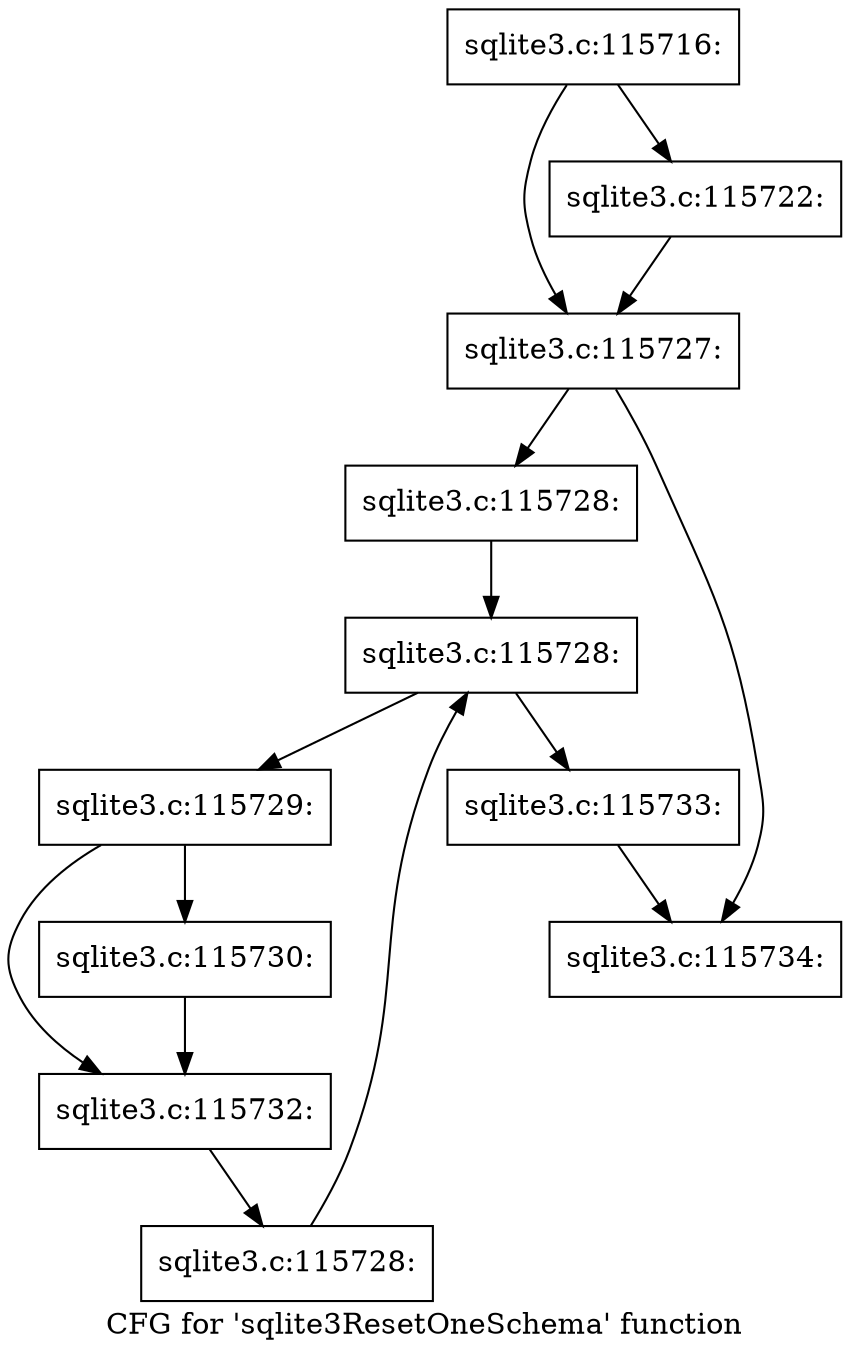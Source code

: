 digraph "CFG for 'sqlite3ResetOneSchema' function" {
	label="CFG for 'sqlite3ResetOneSchema' function";

	Node0x55c0f7f8b920 [shape=record,label="{sqlite3.c:115716:}"];
	Node0x55c0f7f8b920 -> Node0x55c0f7f8dd40;
	Node0x55c0f7f8b920 -> Node0x55c0f7f8e5b0;
	Node0x55c0f7f8dd40 [shape=record,label="{sqlite3.c:115722:}"];
	Node0x55c0f7f8dd40 -> Node0x55c0f7f8e5b0;
	Node0x55c0f7f8e5b0 [shape=record,label="{sqlite3.c:115727:}"];
	Node0x55c0f7f8e5b0 -> Node0x55c0f7f8fb60;
	Node0x55c0f7f8e5b0 -> Node0x55c0f7f8fbb0;
	Node0x55c0f7f8fb60 [shape=record,label="{sqlite3.c:115728:}"];
	Node0x55c0f7f8fb60 -> Node0x55c0f7f90260;
	Node0x55c0f7f90260 [shape=record,label="{sqlite3.c:115728:}"];
	Node0x55c0f7f90260 -> Node0x55c0f7f90410;
	Node0x55c0f7f90260 -> Node0x55c0f7f900b0;
	Node0x55c0f7f90410 [shape=record,label="{sqlite3.c:115729:}"];
	Node0x55c0f7f90410 -> Node0x55c0f7f909f0;
	Node0x55c0f7f90410 -> Node0x55c0f7f90a40;
	Node0x55c0f7f909f0 [shape=record,label="{sqlite3.c:115730:}"];
	Node0x55c0f7f909f0 -> Node0x55c0f7f90a40;
	Node0x55c0f7f90a40 [shape=record,label="{sqlite3.c:115732:}"];
	Node0x55c0f7f90a40 -> Node0x55c0f7f90380;
	Node0x55c0f7f90380 [shape=record,label="{sqlite3.c:115728:}"];
	Node0x55c0f7f90380 -> Node0x55c0f7f90260;
	Node0x55c0f7f900b0 [shape=record,label="{sqlite3.c:115733:}"];
	Node0x55c0f7f900b0 -> Node0x55c0f7f8fbb0;
	Node0x55c0f7f8fbb0 [shape=record,label="{sqlite3.c:115734:}"];
}

